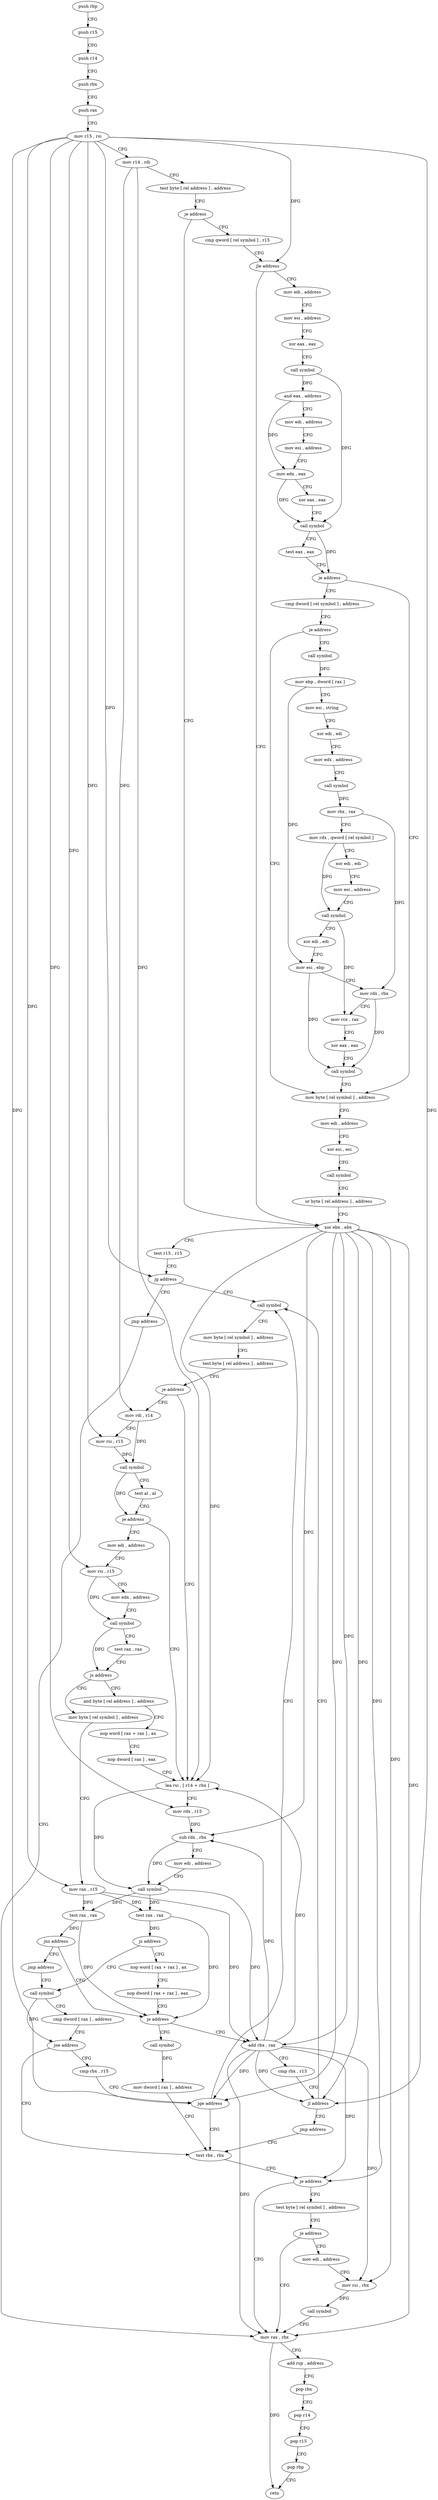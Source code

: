 digraph "func" {
"4213680" [label = "push rbp" ]
"4213681" [label = "push r15" ]
"4213683" [label = "push r14" ]
"4213685" [label = "push rbx" ]
"4213686" [label = "push rax" ]
"4213687" [label = "mov r15 , rsi" ]
"4213690" [label = "mov r14 , rdi" ]
"4213693" [label = "test byte [ rel address ] , address" ]
"4213700" [label = "je address" ]
"4213862" [label = "xor ebx , ebx" ]
"4213706" [label = "cmp qword [ rel symbol ] , r15" ]
"4213864" [label = "test r15 , r15" ]
"4213867" [label = "jg address" ]
"4213911" [label = "call symbol" ]
"4213869" [label = "jmp address" ]
"4213713" [label = "jle address" ]
"4213719" [label = "mov edi , address" ]
"4213916" [label = "mov byte [ rel symbol ] , address" ]
"4213923" [label = "test byte [ rel address ] , address" ]
"4213930" [label = "je address" ]
"4214032" [label = "lea rsi , [ r14 + rbx ]" ]
"4213932" [label = "mov rdi , r14" ]
"4214100" [label = "mov rax , rbx" ]
"4213724" [label = "mov esi , address" ]
"4213729" [label = "xor eax , eax" ]
"4213731" [label = "call symbol" ]
"4213736" [label = "and eax , address" ]
"4213741" [label = "mov edi , address" ]
"4213746" [label = "mov esi , address" ]
"4213751" [label = "mov edx , eax" ]
"4213753" [label = "xor eax , eax" ]
"4213755" [label = "call symbol" ]
"4213760" [label = "test eax , eax" ]
"4213762" [label = "je address" ]
"4213836" [label = "mov byte [ rel symbol ] , address" ]
"4213764" [label = "cmp dword [ rel symbol ] , address" ]
"4214036" [label = "mov rdx , r15" ]
"4214039" [label = "sub rdx , rbx" ]
"4214042" [label = "mov edi , address" ]
"4214047" [label = "call symbol" ]
"4214052" [label = "test rax , rax" ]
"4214055" [label = "jns address" ]
"4214000" [label = "je address" ]
"4214057" [label = "jmp address" ]
"4213935" [label = "mov rsi , r15" ]
"4213938" [label = "call symbol" ]
"4213943" [label = "test al , al" ]
"4213945" [label = "je address" ]
"4213947" [label = "mov edi , address" ]
"4214103" [label = "add rsp , address" ]
"4214107" [label = "pop rbx" ]
"4214108" [label = "pop r14" ]
"4214110" [label = "pop r15" ]
"4214112" [label = "pop rbp" ]
"4214113" [label = "retn" ]
"4213843" [label = "mov edi , address" ]
"4213848" [label = "xor esi , esi" ]
"4213850" [label = "call symbol" ]
"4213855" [label = "or byte [ rel address ] , address" ]
"4213771" [label = "je address" ]
"4213773" [label = "call symbol" ]
"4214062" [label = "call symbol" ]
"4214002" [label = "add rbx , rax" ]
"4213888" [label = "call symbol" ]
"4213952" [label = "mov rsi , r15" ]
"4213955" [label = "mov edx , address" ]
"4213960" [label = "call symbol" ]
"4213965" [label = "test rax , rax" ]
"4213968" [label = "js address" ]
"4214012" [label = "and byte [ rel address ] , address" ]
"4213970" [label = "mov byte [ rel symbol ] , address" ]
"4213778" [label = "mov ebp , dword [ rax ]" ]
"4213780" [label = "mov esi , string" ]
"4213785" [label = "xor edi , edi" ]
"4213787" [label = "mov edx , address" ]
"4213792" [label = "call symbol" ]
"4213797" [label = "mov rbx , rax" ]
"4213800" [label = "mov rdx , qword [ rel symbol ]" ]
"4213807" [label = "xor edi , edi" ]
"4213809" [label = "mov esi , address" ]
"4213814" [label = "call symbol" ]
"4213819" [label = "xor edi , edi" ]
"4213821" [label = "mov esi , ebp" ]
"4213823" [label = "mov rdx , rbx" ]
"4213826" [label = "mov rcx , rax" ]
"4213829" [label = "xor eax , eax" ]
"4213831" [label = "call symbol" ]
"4214067" [label = "mov dword [ rax ] , address" ]
"4214073" [label = "test rbx , rbx" ]
"4214005" [label = "cmp rbx , r15" ]
"4214008" [label = "jl address" ]
"4214010" [label = "jmp address" ]
"4213893" [label = "cmp dword [ rax ] , address" ]
"4213896" [label = "jne address" ]
"4213902" [label = "cmp rbx , r15" ]
"4214019" [label = "nop word [ rax + rax ] , ax" ]
"4214029" [label = "nop dword [ rax ] , eax" ]
"4213977" [label = "mov rax , r15" ]
"4213980" [label = "test rax , rax" ]
"4213983" [label = "js address" ]
"4213985" [label = "nop word [ rax + rax ] , ax" ]
"4214078" [label = "test byte [ rel symbol ] , address" ]
"4214085" [label = "je address" ]
"4214087" [label = "mov edi , address" ]
"4214076" [label = "je address" ]
"4213905" [label = "jge address" ]
"4213995" [label = "nop dword [ rax + rax ] , eax" ]
"4214092" [label = "mov rsi , rbx" ]
"4214095" [label = "call symbol" ]
"4213680" -> "4213681" [ label = "CFG" ]
"4213681" -> "4213683" [ label = "CFG" ]
"4213683" -> "4213685" [ label = "CFG" ]
"4213685" -> "4213686" [ label = "CFG" ]
"4213686" -> "4213687" [ label = "CFG" ]
"4213687" -> "4213690" [ label = "CFG" ]
"4213687" -> "4213867" [ label = "DFG" ]
"4213687" -> "4213713" [ label = "DFG" ]
"4213687" -> "4214036" [ label = "DFG" ]
"4213687" -> "4213935" [ label = "DFG" ]
"4213687" -> "4213952" [ label = "DFG" ]
"4213687" -> "4214008" [ label = "DFG" ]
"4213687" -> "4213977" [ label = "DFG" ]
"4213687" -> "4213905" [ label = "DFG" ]
"4213690" -> "4213693" [ label = "CFG" ]
"4213690" -> "4214032" [ label = "DFG" ]
"4213690" -> "4213932" [ label = "DFG" ]
"4213693" -> "4213700" [ label = "CFG" ]
"4213700" -> "4213862" [ label = "CFG" ]
"4213700" -> "4213706" [ label = "CFG" ]
"4213862" -> "4213864" [ label = "CFG" ]
"4213862" -> "4214032" [ label = "DFG" ]
"4213862" -> "4214039" [ label = "DFG" ]
"4213862" -> "4214100" [ label = "DFG" ]
"4213862" -> "4214002" [ label = "DFG" ]
"4213862" -> "4214008" [ label = "DFG" ]
"4213862" -> "4214076" [ label = "DFG" ]
"4213862" -> "4213905" [ label = "DFG" ]
"4213862" -> "4214092" [ label = "DFG" ]
"4213706" -> "4213713" [ label = "CFG" ]
"4213864" -> "4213867" [ label = "CFG" ]
"4213867" -> "4213911" [ label = "CFG" ]
"4213867" -> "4213869" [ label = "CFG" ]
"4213911" -> "4213916" [ label = "CFG" ]
"4213869" -> "4214100" [ label = "CFG" ]
"4213713" -> "4213862" [ label = "CFG" ]
"4213713" -> "4213719" [ label = "CFG" ]
"4213719" -> "4213724" [ label = "CFG" ]
"4213916" -> "4213923" [ label = "CFG" ]
"4213923" -> "4213930" [ label = "CFG" ]
"4213930" -> "4214032" [ label = "CFG" ]
"4213930" -> "4213932" [ label = "CFG" ]
"4214032" -> "4214036" [ label = "CFG" ]
"4214032" -> "4214047" [ label = "DFG" ]
"4213932" -> "4213935" [ label = "CFG" ]
"4213932" -> "4213938" [ label = "DFG" ]
"4214100" -> "4214103" [ label = "CFG" ]
"4214100" -> "4214113" [ label = "DFG" ]
"4213724" -> "4213729" [ label = "CFG" ]
"4213729" -> "4213731" [ label = "CFG" ]
"4213731" -> "4213736" [ label = "DFG" ]
"4213731" -> "4213755" [ label = "DFG" ]
"4213736" -> "4213741" [ label = "CFG" ]
"4213736" -> "4213751" [ label = "DFG" ]
"4213741" -> "4213746" [ label = "CFG" ]
"4213746" -> "4213751" [ label = "CFG" ]
"4213751" -> "4213753" [ label = "CFG" ]
"4213751" -> "4213755" [ label = "DFG" ]
"4213753" -> "4213755" [ label = "CFG" ]
"4213755" -> "4213760" [ label = "CFG" ]
"4213755" -> "4213762" [ label = "DFG" ]
"4213760" -> "4213762" [ label = "CFG" ]
"4213762" -> "4213836" [ label = "CFG" ]
"4213762" -> "4213764" [ label = "CFG" ]
"4213836" -> "4213843" [ label = "CFG" ]
"4213764" -> "4213771" [ label = "CFG" ]
"4214036" -> "4214039" [ label = "DFG" ]
"4214039" -> "4214042" [ label = "CFG" ]
"4214039" -> "4214047" [ label = "DFG" ]
"4214042" -> "4214047" [ label = "CFG" ]
"4214047" -> "4214052" [ label = "DFG" ]
"4214047" -> "4214002" [ label = "DFG" ]
"4214047" -> "4213980" [ label = "DFG" ]
"4214052" -> "4214055" [ label = "DFG" ]
"4214052" -> "4214000" [ label = "DFG" ]
"4214055" -> "4214000" [ label = "CFG" ]
"4214055" -> "4214057" [ label = "CFG" ]
"4214000" -> "4214062" [ label = "CFG" ]
"4214000" -> "4214002" [ label = "CFG" ]
"4214057" -> "4213888" [ label = "CFG" ]
"4213935" -> "4213938" [ label = "DFG" ]
"4213938" -> "4213943" [ label = "CFG" ]
"4213938" -> "4213945" [ label = "DFG" ]
"4213943" -> "4213945" [ label = "CFG" ]
"4213945" -> "4214032" [ label = "CFG" ]
"4213945" -> "4213947" [ label = "CFG" ]
"4213947" -> "4213952" [ label = "CFG" ]
"4214103" -> "4214107" [ label = "CFG" ]
"4214107" -> "4214108" [ label = "CFG" ]
"4214108" -> "4214110" [ label = "CFG" ]
"4214110" -> "4214112" [ label = "CFG" ]
"4214112" -> "4214113" [ label = "CFG" ]
"4213843" -> "4213848" [ label = "CFG" ]
"4213848" -> "4213850" [ label = "CFG" ]
"4213850" -> "4213855" [ label = "CFG" ]
"4213855" -> "4213862" [ label = "CFG" ]
"4213771" -> "4213836" [ label = "CFG" ]
"4213771" -> "4213773" [ label = "CFG" ]
"4213773" -> "4213778" [ label = "DFG" ]
"4214062" -> "4214067" [ label = "DFG" ]
"4214002" -> "4214005" [ label = "CFG" ]
"4214002" -> "4214032" [ label = "DFG" ]
"4214002" -> "4214039" [ label = "DFG" ]
"4214002" -> "4214100" [ label = "DFG" ]
"4214002" -> "4214008" [ label = "DFG" ]
"4214002" -> "4214076" [ label = "DFG" ]
"4214002" -> "4213905" [ label = "DFG" ]
"4214002" -> "4214092" [ label = "DFG" ]
"4213888" -> "4213893" [ label = "CFG" ]
"4213888" -> "4213896" [ label = "DFG" ]
"4213952" -> "4213955" [ label = "CFG" ]
"4213952" -> "4213960" [ label = "DFG" ]
"4213955" -> "4213960" [ label = "CFG" ]
"4213960" -> "4213965" [ label = "CFG" ]
"4213960" -> "4213968" [ label = "DFG" ]
"4213965" -> "4213968" [ label = "CFG" ]
"4213968" -> "4214012" [ label = "CFG" ]
"4213968" -> "4213970" [ label = "CFG" ]
"4214012" -> "4214019" [ label = "CFG" ]
"4213970" -> "4213977" [ label = "CFG" ]
"4213778" -> "4213780" [ label = "CFG" ]
"4213778" -> "4213821" [ label = "DFG" ]
"4213780" -> "4213785" [ label = "CFG" ]
"4213785" -> "4213787" [ label = "CFG" ]
"4213787" -> "4213792" [ label = "CFG" ]
"4213792" -> "4213797" [ label = "DFG" ]
"4213797" -> "4213800" [ label = "CFG" ]
"4213797" -> "4213823" [ label = "DFG" ]
"4213800" -> "4213807" [ label = "CFG" ]
"4213800" -> "4213814" [ label = "DFG" ]
"4213807" -> "4213809" [ label = "CFG" ]
"4213809" -> "4213814" [ label = "CFG" ]
"4213814" -> "4213819" [ label = "CFG" ]
"4213814" -> "4213826" [ label = "DFG" ]
"4213819" -> "4213821" [ label = "CFG" ]
"4213821" -> "4213823" [ label = "CFG" ]
"4213821" -> "4213831" [ label = "DFG" ]
"4213823" -> "4213826" [ label = "CFG" ]
"4213823" -> "4213831" [ label = "DFG" ]
"4213826" -> "4213829" [ label = "CFG" ]
"4213829" -> "4213831" [ label = "CFG" ]
"4213831" -> "4213836" [ label = "CFG" ]
"4214067" -> "4214073" [ label = "CFG" ]
"4214073" -> "4214076" [ label = "CFG" ]
"4214005" -> "4214008" [ label = "CFG" ]
"4214008" -> "4213911" [ label = "CFG" ]
"4214008" -> "4214010" [ label = "CFG" ]
"4214010" -> "4214073" [ label = "CFG" ]
"4213893" -> "4213896" [ label = "CFG" ]
"4213896" -> "4214073" [ label = "CFG" ]
"4213896" -> "4213902" [ label = "CFG" ]
"4213902" -> "4213905" [ label = "CFG" ]
"4214019" -> "4214029" [ label = "CFG" ]
"4214029" -> "4214032" [ label = "CFG" ]
"4213977" -> "4213980" [ label = "DFG" ]
"4213977" -> "4214052" [ label = "DFG" ]
"4213977" -> "4214002" [ label = "DFG" ]
"4213980" -> "4213983" [ label = "DFG" ]
"4213980" -> "4214000" [ label = "DFG" ]
"4213983" -> "4213888" [ label = "CFG" ]
"4213983" -> "4213985" [ label = "CFG" ]
"4213985" -> "4213995" [ label = "CFG" ]
"4214078" -> "4214085" [ label = "CFG" ]
"4214085" -> "4214100" [ label = "CFG" ]
"4214085" -> "4214087" [ label = "CFG" ]
"4214087" -> "4214092" [ label = "CFG" ]
"4214076" -> "4214100" [ label = "CFG" ]
"4214076" -> "4214078" [ label = "CFG" ]
"4213905" -> "4214073" [ label = "CFG" ]
"4213905" -> "4213911" [ label = "CFG" ]
"4213995" -> "4214000" [ label = "CFG" ]
"4214092" -> "4214095" [ label = "DFG" ]
"4214095" -> "4214100" [ label = "CFG" ]
}

